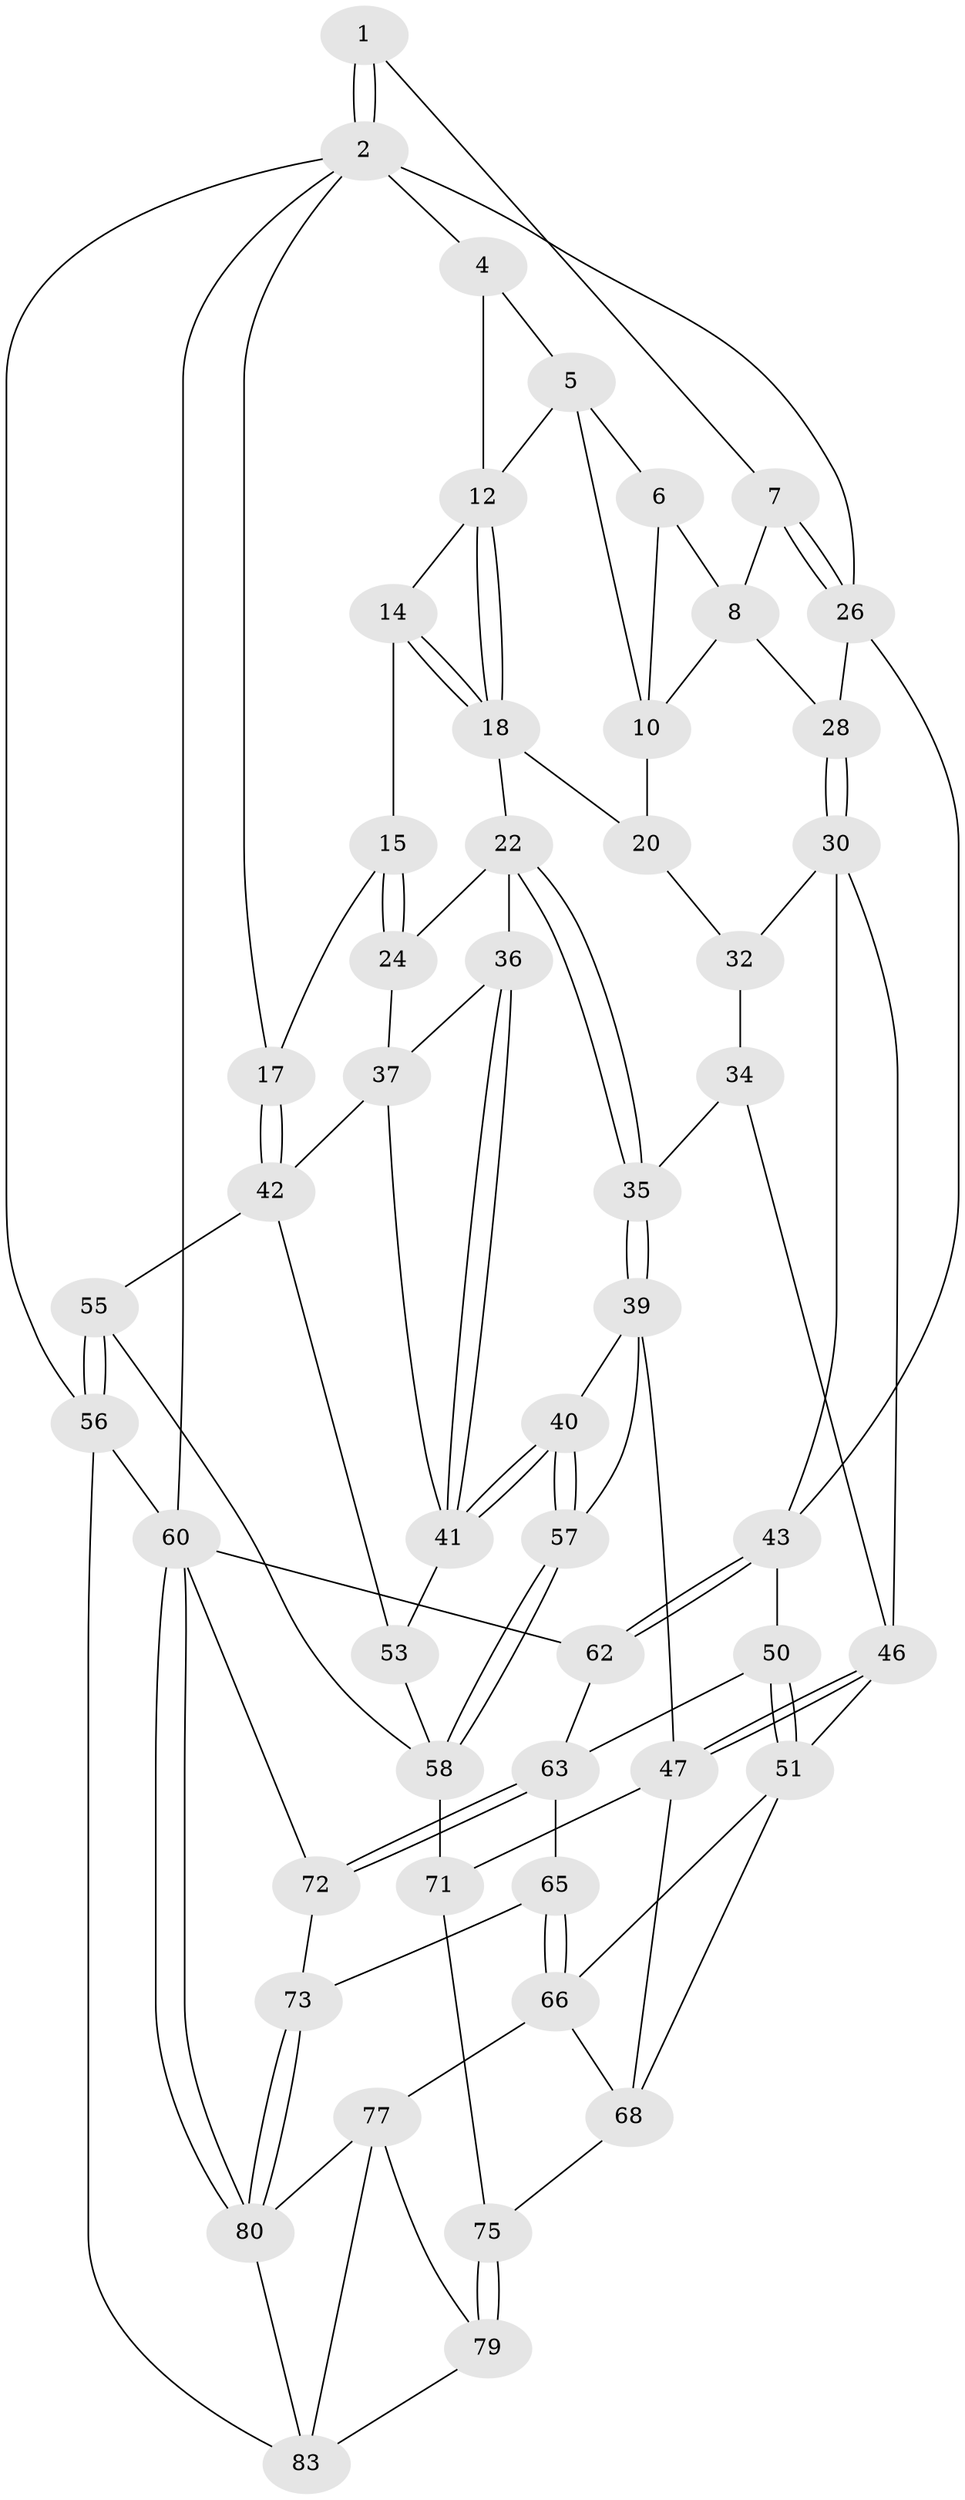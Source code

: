 // Generated by graph-tools (version 1.1) at 2025/52/02/27/25 19:52:40]
// undirected, 52 vertices, 114 edges
graph export_dot {
graph [start="1"]
  node [color=gray90,style=filled];
  1 [pos="+0.7219340781919852+0"];
  2 [pos="+1+0",super="+3"];
  4 [pos="+0.09190379175479559+0"];
  5 [pos="+0.5032271388054191+0",super="+11"];
  6 [pos="+0.5800632948078795+0",super="+9"];
  7 [pos="+0.7809224846636126+0.10130911832808843"];
  8 [pos="+0.7680020802653857+0.10980706298336945",super="+25"];
  10 [pos="+0.5790024712987324+0.1254299791914186",super="+19"];
  12 [pos="+0.41175715161185344+0.05955072739142872",super="+13"];
  14 [pos="+0.23216924390219645+0.08624915844881374"];
  15 [pos="+0.21493854852037036+0.1172632946165736",super="+16"];
  17 [pos="+0+0"];
  18 [pos="+0.3943244951203308+0.09842563785202767",super="+21"];
  20 [pos="+0.5400697296011233+0.22350971332957778"];
  22 [pos="+0.35164617522382885+0.22294134170483226",super="+23"];
  24 [pos="+0.23962875296401775+0.21833780104791012",super="+29"];
  26 [pos="+0.9724344082288784+0.12270651220209615",super="+27"];
  28 [pos="+0.743661373549233+0.2870848797482253"];
  30 [pos="+0.7482178156005208+0.330387997407021",super="+31"];
  32 [pos="+0.6688947420563005+0.33920552402552095",super="+33"];
  34 [pos="+0.49899816900919725+0.32680212877476705",super="+45"];
  35 [pos="+0.38574928573353184+0.3153955368035823"];
  36 [pos="+0.257914973160482+0.2797257183329002"];
  37 [pos="+0.15943184605754215+0.37800624212948164",super="+38"];
  39 [pos="+0.33733766538018156+0.3967915624327021",super="+48"];
  40 [pos="+0.3041357423992627+0.402369012024585"];
  41 [pos="+0.29226294095439803+0.39611150178090226",super="+52"];
  42 [pos="+0+0.3924134650792167",super="+54"];
  43 [pos="+1+0.27655020266486596",super="+44"];
  46 [pos="+0.5121431387212098+0.4694694524659008",super="+49"];
  47 [pos="+0.493202212282197+0.4861395203603375",super="+70"];
  50 [pos="+0.8244411043964232+0.4594719596925716"];
  51 [pos="+0.6941689263535018+0.5539853151282182",super="+67"];
  53 [pos="+0.15558735436588092+0.4923527352073768"];
  55 [pos="+0+1"];
  56 [pos="+0+1"];
  57 [pos="+0.2461098273594464+0.6159532905489028"];
  58 [pos="+0.24059987054297996+0.6247367355588814",super="+59"];
  60 [pos="+1+1",super="+61"];
  62 [pos="+1+0.43979533461701725"];
  63 [pos="+0.9920997873571692+0.5214827774941782",super="+64"];
  65 [pos="+0.841450022187523+0.6530781883397023"];
  66 [pos="+0.7688288892441261+0.6573645982249531",super="+74"];
  68 [pos="+0.6032137559937603+0.6353812136705657",super="+69"];
  71 [pos="+0.3002542587024922+0.6547614803802941"];
  72 [pos="+0.8942763733642829+0.6448920949931676"];
  73 [pos="+0.8472630759954419+0.6559734212760203"];
  75 [pos="+0.5179187385285068+0.7095198166186033",super="+76"];
  77 [pos="+0.6627626838600389+0.9039961627321522",super="+78"];
  79 [pos="+0.5292029040954129+0.793314684499493",super="+82"];
  80 [pos="+1+1",super="+81"];
  83 [pos="+0.2886723746408901+0.9645969030796333",super="+84"];
  1 -- 2;
  1 -- 2;
  1 -- 7;
  2 -- 60;
  2 -- 56;
  2 -- 17;
  2 -- 4;
  2 -- 26;
  4 -- 5;
  4 -- 12;
  5 -- 6;
  5 -- 10;
  5 -- 12;
  6 -- 8;
  6 -- 10;
  7 -- 8;
  7 -- 26;
  7 -- 26;
  8 -- 10;
  8 -- 28;
  10 -- 20;
  12 -- 18;
  12 -- 18;
  12 -- 14;
  14 -- 15;
  14 -- 18;
  14 -- 18;
  15 -- 24 [weight=2];
  15 -- 24;
  15 -- 17;
  17 -- 42;
  17 -- 42;
  18 -- 20;
  18 -- 22;
  20 -- 32;
  22 -- 35;
  22 -- 35;
  22 -- 24;
  22 -- 36;
  24 -- 37;
  26 -- 28;
  26 -- 43;
  28 -- 30;
  28 -- 30;
  30 -- 43;
  30 -- 32;
  30 -- 46;
  32 -- 34 [weight=2];
  34 -- 35;
  34 -- 46;
  35 -- 39;
  35 -- 39;
  36 -- 37;
  36 -- 41;
  36 -- 41;
  37 -- 42;
  37 -- 41;
  39 -- 40;
  39 -- 57;
  39 -- 47;
  40 -- 41;
  40 -- 41;
  40 -- 57;
  40 -- 57;
  41 -- 53;
  42 -- 53;
  42 -- 55;
  43 -- 62;
  43 -- 62;
  43 -- 50;
  46 -- 47;
  46 -- 47;
  46 -- 51;
  47 -- 68;
  47 -- 71;
  50 -- 51;
  50 -- 51;
  50 -- 63;
  51 -- 66;
  51 -- 68;
  53 -- 58;
  55 -- 56;
  55 -- 56;
  55 -- 58;
  56 -- 60;
  56 -- 83;
  57 -- 58;
  57 -- 58;
  58 -- 71;
  60 -- 80;
  60 -- 80;
  60 -- 72;
  60 -- 62;
  62 -- 63;
  63 -- 72;
  63 -- 72;
  63 -- 65;
  65 -- 66;
  65 -- 66;
  65 -- 73;
  66 -- 68;
  66 -- 77;
  68 -- 75;
  71 -- 75;
  72 -- 73;
  73 -- 80;
  73 -- 80;
  75 -- 79 [weight=2];
  75 -- 79;
  77 -- 80;
  77 -- 83;
  77 -- 79;
  79 -- 83;
  80 -- 83;
}
